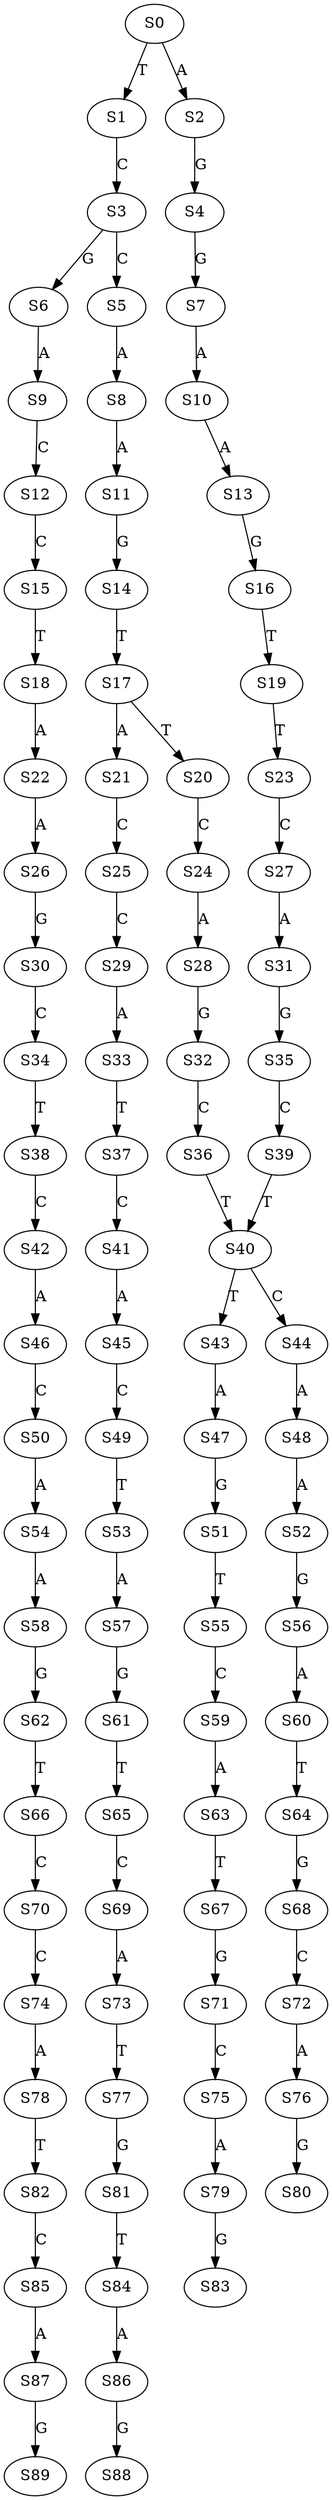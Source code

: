 strict digraph  {
	S0 -> S1 [ label = T ];
	S0 -> S2 [ label = A ];
	S1 -> S3 [ label = C ];
	S2 -> S4 [ label = G ];
	S3 -> S5 [ label = C ];
	S3 -> S6 [ label = G ];
	S4 -> S7 [ label = G ];
	S5 -> S8 [ label = A ];
	S6 -> S9 [ label = A ];
	S7 -> S10 [ label = A ];
	S8 -> S11 [ label = A ];
	S9 -> S12 [ label = C ];
	S10 -> S13 [ label = A ];
	S11 -> S14 [ label = G ];
	S12 -> S15 [ label = C ];
	S13 -> S16 [ label = G ];
	S14 -> S17 [ label = T ];
	S15 -> S18 [ label = T ];
	S16 -> S19 [ label = T ];
	S17 -> S20 [ label = T ];
	S17 -> S21 [ label = A ];
	S18 -> S22 [ label = A ];
	S19 -> S23 [ label = T ];
	S20 -> S24 [ label = C ];
	S21 -> S25 [ label = C ];
	S22 -> S26 [ label = A ];
	S23 -> S27 [ label = C ];
	S24 -> S28 [ label = A ];
	S25 -> S29 [ label = C ];
	S26 -> S30 [ label = G ];
	S27 -> S31 [ label = A ];
	S28 -> S32 [ label = G ];
	S29 -> S33 [ label = A ];
	S30 -> S34 [ label = C ];
	S31 -> S35 [ label = G ];
	S32 -> S36 [ label = C ];
	S33 -> S37 [ label = T ];
	S34 -> S38 [ label = T ];
	S35 -> S39 [ label = C ];
	S36 -> S40 [ label = T ];
	S37 -> S41 [ label = C ];
	S38 -> S42 [ label = C ];
	S39 -> S40 [ label = T ];
	S40 -> S43 [ label = T ];
	S40 -> S44 [ label = C ];
	S41 -> S45 [ label = A ];
	S42 -> S46 [ label = A ];
	S43 -> S47 [ label = A ];
	S44 -> S48 [ label = A ];
	S45 -> S49 [ label = C ];
	S46 -> S50 [ label = C ];
	S47 -> S51 [ label = G ];
	S48 -> S52 [ label = A ];
	S49 -> S53 [ label = T ];
	S50 -> S54 [ label = A ];
	S51 -> S55 [ label = T ];
	S52 -> S56 [ label = G ];
	S53 -> S57 [ label = A ];
	S54 -> S58 [ label = A ];
	S55 -> S59 [ label = C ];
	S56 -> S60 [ label = A ];
	S57 -> S61 [ label = G ];
	S58 -> S62 [ label = G ];
	S59 -> S63 [ label = A ];
	S60 -> S64 [ label = T ];
	S61 -> S65 [ label = T ];
	S62 -> S66 [ label = T ];
	S63 -> S67 [ label = T ];
	S64 -> S68 [ label = G ];
	S65 -> S69 [ label = C ];
	S66 -> S70 [ label = C ];
	S67 -> S71 [ label = G ];
	S68 -> S72 [ label = C ];
	S69 -> S73 [ label = A ];
	S70 -> S74 [ label = C ];
	S71 -> S75 [ label = C ];
	S72 -> S76 [ label = A ];
	S73 -> S77 [ label = T ];
	S74 -> S78 [ label = A ];
	S75 -> S79 [ label = A ];
	S76 -> S80 [ label = G ];
	S77 -> S81 [ label = G ];
	S78 -> S82 [ label = T ];
	S79 -> S83 [ label = G ];
	S81 -> S84 [ label = T ];
	S82 -> S85 [ label = C ];
	S84 -> S86 [ label = A ];
	S85 -> S87 [ label = A ];
	S86 -> S88 [ label = G ];
	S87 -> S89 [ label = G ];
}
